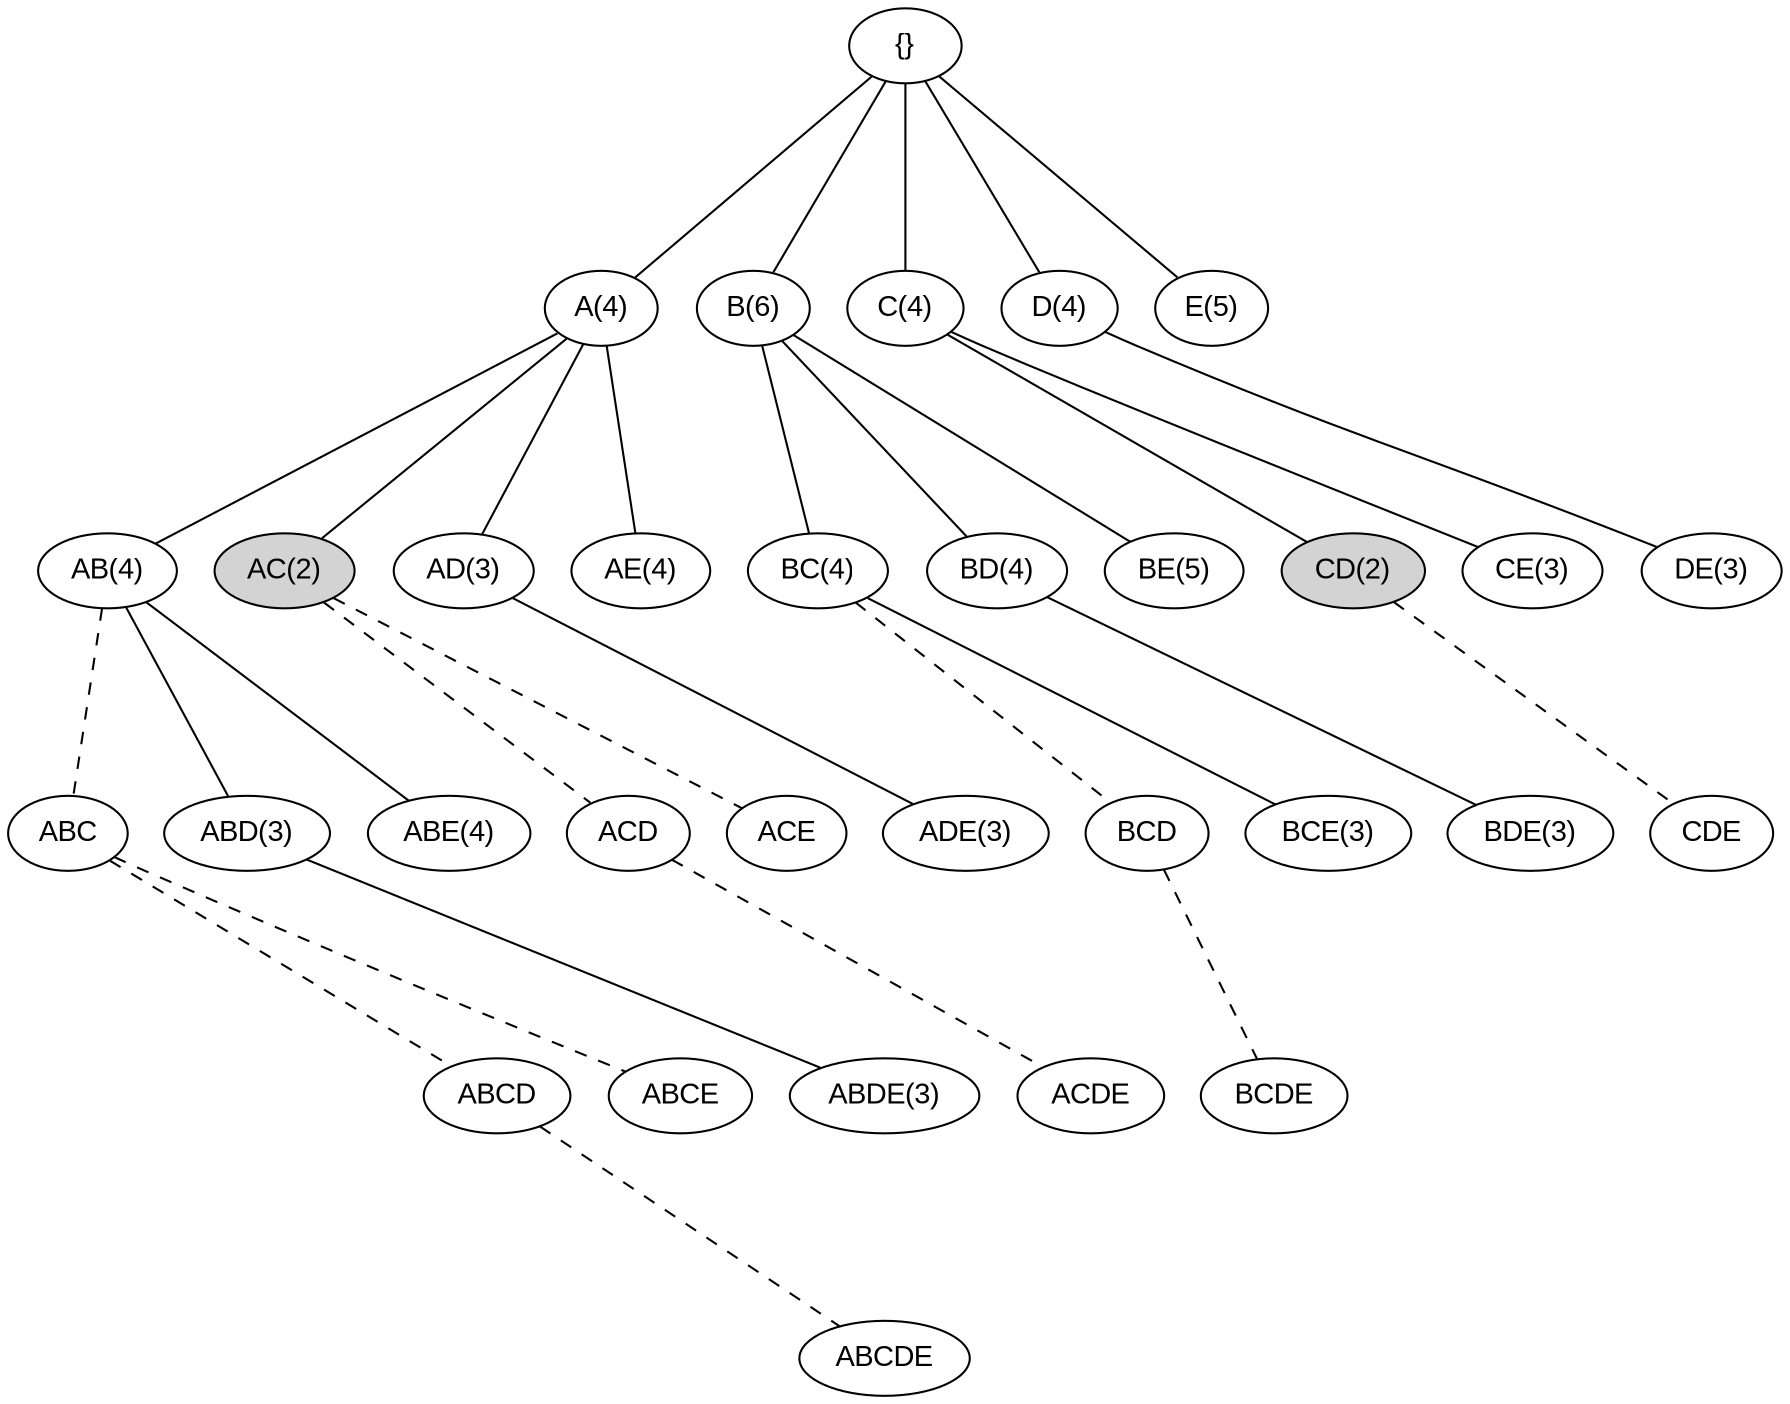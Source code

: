 graph "Itemset Lattice" {
      rankdir=TB;
      ranksep = "1.25";
      /*nodesep = "0.5";*/
        node [
                fontname = "Arial"
                label = "\N"
                color = "black"
        ]
        edge [
                color = "black"
        ]

	{node [label="{}"] empty;}
	{node [label="A(4)"] A;}
	{node [label="B(6)"] B;}
	{node [label="C(4)"] C;}
	{node [label="D(4)"] D;}
	{node [label="E(5)"] E;}
	{node [label="AB(4)"] AB;}
	{node [label="AC(2)", style=filled, fillcolor=lightgray] AC;}
	{node [label="AD(3)"] AD;}
	{node [label="AE(4)"] AE;}
	{node [label="BC(4)"] BC;}
	{node [label="BD(4)"] BD;}
	{node [label="BE(5)"] BE;}
	{node [label="CD(2)", style=filled, fillcolor = "lightgray"] CD;}
	{node [label="CE(3)"] CE;}
	{node [label="DE(3)"] DE;}
	{node [label="ABD(3)"] ABD;}
	{node [label="ABE(4)"] ABE;}
	{node [label="ADE(3)"] ADE;}
	{node [label="BCE(3)"] BCE;}
	{node [label="BDE(3)"] BDE;}
	{node [label="ABDE(3)"] ABDE;}

	{rank = same; A; B; C; D; E;  }
	{rank = same; AB; AC; AD; AE; BC; BD; BE; CD; CE; DE; } 
	{rank = same; ABC; ABD; ABE; ACD; ACE; ADE; BCD; BCE; BDE;
	CDE; }
	{rank = same; ABCD; ABCE; ABDE; ACDE; BCDE;}

	{edge [style=invis] 
	A -- B -- C -- D -- E;
	AB -- AC -- AD -- AE -- BC -- BD -- BE -- CD -- CE -- DE;
	ABC -- ABD -- ABE -- ACD -- ACE--ADE--BCD--BCE--BDE--CDE;
	ABCD -- ABCE -- ABDE -- ACDE -- BCDE;

	A -- CD; A -- DE; 
	B -- AD; B -- DE;
	C -- AD; C -- BD; 
	D -- AB; 
	E -- AB; 
	DE -- BCE;
	BD -- ADE;
	BC -- ACD;
	ABC -- BCDE; 
	ABD -- BCDE;
	ACD -- ABCE;
	BCE -- ABCD; 
	BDE -- ABCD;
	CDE -- ABCD; 
	} 

	empty -- A;
	empty -- B;
	empty -- C;
	empty -- D;
	empty -- E;
	A -- AB;
	A -- AC;
	A -- AD;
	A -- AE;
	B -- AB [style=invis];
	B -- BC;
	B -- BD;
	B -- BE;
	C -- AC [style=invis];
	C -- BC [style=invis];
	C -- CD;
	C -- CE;
	D -- AD [style=invis];
	D -- BD [style=invis];
	D -- CD [style=invis];
	D -- DE;
	E -- AE [style=invis];
	E -- BE [style=invis];
	E -- CE [style=invis];
	E -- DE [style=invis];	
	AB -- ABC [style=dashed]; 
	AB -- ABD;
	AB -- ABE;
	AC -- ABC [style=invis];
	AC -- ACD  [style=dashed];
	AC -- ACE [style=dashed];
	AD -- ABD [style=invis];
	AD -- ACD [style=invis];
	AD -- ADE;
	AE -- ABE [style=invis];
	AE -- ACE [style=invis];
	AE -- ADE [style=invis];
	BC -- ABC [style=invis];
	BC -- BCD [style=dashed];
	BC -- BCE;
	BD -- ABD [style=invis];
	BD -- BCD [style=invis];
	BD -- BDE;
	BE -- ABE [style=invis];
	BE -- BCE [style=invis];
	BE -- BDE [style=invis];
	CD -- ACD [style=invis];
	CD -- BCD [style=invis];
	CD -- CDE [style=dashed];
	CE -- ACE [style=invis];
	CE -- BCE [style=invis];
	CE -- CDE [style=invis];
	DE -- ADE [style=invis];
	DE -- BDE [style=invis];
	DE -- CDE [style=invis];	
	ABC -- ABCD [style=dashed];
	ABC -- ABCE [style=dashed];
	ABD -- ABCD [style=invis];
	ABD -- ABDE;
	ABE -- ABCE [style=invis];
	ABE -- ABDE [style=invis];
	ACD -- ABCD [style=invis];
	ACD -- ACDE [style=dashed];
	ACE -- ABCE [style=invis];
	ACE -- ACDE [style=invis];
	ADE -- ABDE [style=invis];
	ADE -- ACDE [style=invis];
	BCD -- ABCD [style=invis];	
	BCD -- BCDE [style=dashed];
	BCE -- ABCE [style=invis];
	BCE -- BCDE [style=invis];
	BDE -- ABDE [style=invis];
	BDE -- BCDE [style=invis];
	CDE -- ACDE [style=invis];
	CDE -- BCDE [style=invis];
	ABCD -- ABCDE [style=dashed];
	ABCE -- ABCDE [style=invis];
	ABDE -- ABCDE [style=invis];
	ACDE -- ABCDE [style=invis];
	BCDE -- ABCDE [style=invis];
}
